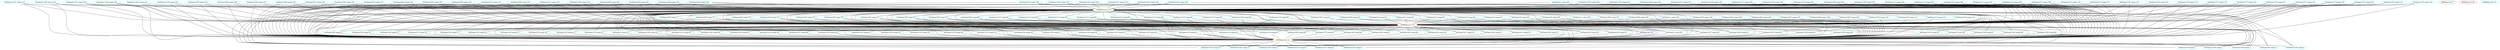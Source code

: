 graph {
"VarName('t8',temp)"[color=cyan,label="VarName('t8',temp).0"]
"VarName('t129',temp)"[color=cyan,label="VarName('t129',temp).1"]
"VarName('t128',temp)"[color=cyan,label="VarName('t128',temp).2"]
"VarName('t9',temp)"[color=cyan,label="VarName('t9',temp).3"]
"VarName('t125',temp)"[color=cyan,label="VarName('t125',temp).4"]
"VarName('t124',temp)"[color=cyan,label="VarName('t124',temp).5"]
"VarName('t127',temp)"[color=cyan,label="VarName('t127',temp).6"]
"ASMReg('edi')"[color=forestgreen,label="ASMReg('edi').7"]
"VarName('t121',temp)"[color=cyan,label="VarName('t121',temp).8"]
"VarName('t120',temp)"[color=cyan,label="VarName('t120',temp).9"]
"VarName('t123',temp)"[color=cyan,label="VarName('t123',temp).10"]
"VarName('t122',temp)"[color=cyan,label="VarName('t122',temp).11"]
"ASMReg('edx')"[color=yellow,label="ASMReg('edx').12"]
"VarName('t58',temp)"[color=cyan,label="VarName('t58',temp).13"]
"VarName('t59',temp)"[color=cyan,label="VarName('t59',temp).14"]
"VarName('t56',temp)"[color=cyan,label="VarName('t56',temp).15"]
"VarName('t57',temp)"[color=cyan,label="VarName('t57',temp).16"]
"VarName('t54',temp)"[color=cyan,label="VarName('t54',temp).17"]
"VarName('t55',temp)"[color=cyan,label="VarName('t55',temp).18"]
"VarName('t52',temp)"[color=cyan,label="VarName('t52',temp).19"]
"VarName('t53',temp)"[color=cyan,label="VarName('t53',temp).20"]
"VarName('t50',temp)"[color=cyan,label="VarName('t50',temp).21"]
"VarName('t51',temp)"[color=cyan,label="VarName('t51',temp).22"]
"VarName('a',user)"[color=cyan,label="VarName('a',user).23"]
"VarName('t126',temp)"[color=cyan,label="VarName('t126',temp).24"]
"VarName('t101',temp)"[color=cyan,label="VarName('t101',temp).25"]
"VarName('t138',temp)"[color=cyan,label="VarName('t138',temp).26"]
"VarName('t139',temp)"[color=cyan,label="VarName('t139',temp).27"]
"VarName('t136',temp)"[color=cyan,label="VarName('t136',temp).28"]
"VarName('t137',temp)"[color=cyan,label="VarName('t137',temp).29"]
"VarName('t134',temp)"[color=cyan,label="VarName('t134',temp).30"]
"VarName('t135',temp)"[color=cyan,label="VarName('t135',temp).31"]
"VarName('t132',temp)"[color=cyan,label="VarName('t132',temp).32"]
"VarName('t133',temp)"[color=cyan,label="VarName('t133',temp).33"]
"VarName('t130',temp)"[color=cyan,label="VarName('t130',temp).34"]
"VarName('t131',temp)"[color=cyan,label="VarName('t131',temp).35"]
"VarName('t38',temp)"[color=cyan,label="VarName('t38',temp).36"]
"VarName('t39',temp)"[color=cyan,label="VarName('t39',temp).37"]
"VarName('t30',temp)"[color=cyan,label="VarName('t30',temp).38"]
"VarName('t31',temp)"[color=cyan,label="VarName('t31',temp).39"]
"VarName('t32',temp)"[color=cyan,label="VarName('t32',temp).40"]
"VarName('t33',temp)"[color=cyan,label="VarName('t33',temp).41"]
"VarName('t34',temp)"[color=cyan,label="VarName('t34',temp).42"]
"VarName('t35',temp)"[color=cyan,label="VarName('t35',temp).43"]
"VarName('t36',temp)"[color=cyan,label="VarName('t36',temp).44"]
"VarName('t37',temp)"[color=cyan,label="VarName('t37',temp).45"]
"VarName('t49',temp)"[color=cyan,label="VarName('t49',temp).46"]
"VarName('t48',temp)"[color=cyan,label="VarName('t48',temp).47"]
"VarName('t45',temp)"[color=cyan,label="VarName('t45',temp).48"]
"VarName('t44',temp)"[color=cyan,label="VarName('t44',temp).49"]
"VarName('t47',temp)"[color=cyan,label="VarName('t47',temp).50"]
"VarName('t46',temp)"[color=cyan,label="VarName('t46',temp).51"]
"VarName('t41',temp)"[color=cyan,label="VarName('t41',temp).52"]
"VarName('t40',temp)"[color=cyan,label="VarName('t40',temp).53"]
"VarName('t43',temp)"[color=cyan,label="VarName('t43',temp).54"]
"VarName('t42',temp)"[color=cyan,label="VarName('t42',temp).55"]
"ASMReg('esi')"[color=brown,label="ASMReg('esi').56"]
"ASMReg('ebx')"[color=cyan,label="ASMReg('ebx').57"]
"ASMReg('esp')"[color=blue,label="ASMReg('esp').58"]
"VarName('z',user)"[color=cyan,label="VarName('z',user).59"]
"VarName('t107',temp)"[color=cyan,label="VarName('t107',temp).60"]
"VarName('t106',temp)"[color=cyan,label="VarName('t106',temp).61"]
"VarName('t105',temp)"[color=cyan,label="VarName('t105',temp).62"]
"VarName('t104',temp)"[color=cyan,label="VarName('t104',temp).63"]
"VarName('t103',temp)"[color=cyan,label="VarName('t103',temp).64"]
"VarName('t102',temp)"[color=cyan,label="VarName('t102',temp).65"]
"VarName('b',user)"[color=cyan,label="VarName('b',user).66"]
"VarName('t100',temp)"[color=cyan,label="VarName('t100',temp).67"]
"VarName('t109',temp)"[color=cyan,label="VarName('t109',temp).68"]
"VarName('t108',temp)"[color=cyan,label="VarName('t108',temp).69"]
"ASMReg('ecx')"[color=orange,label="ASMReg('ecx').70"]
"VarName('t69',temp)"[color=cyan,label="VarName('t69',temp).71"]
"VarName('t68',temp)"[color=cyan,label="VarName('t68',temp).72"]
"VarName('t63',temp)"[color=cyan,label="VarName('t63',temp).73"]
"VarName('t62',temp)"[color=cyan,label="VarName('t62',temp).74"]
"VarName('t61',temp)"[color=cyan,label="VarName('t61',temp).75"]
"VarName('t60',temp)"[color=cyan,label="VarName('t60',temp).76"]
"VarName('t67',temp)"[color=cyan,label="VarName('t67',temp).77"]
"VarName('t66',temp)"[color=cyan,label="VarName('t66',temp).78"]
"VarName('t65',temp)"[color=cyan,label="VarName('t65',temp).79"]
"VarName('t64',temp)"[color=cyan,label="VarName('t64',temp).80"]
"VarName('t110',temp)"[color=cyan,label="VarName('t110',temp).81"]
"VarName('t111',temp)"[color=cyan,label="VarName('t111',temp).82"]
"VarName('t112',temp)"[color=cyan,label="VarName('t112',temp).83"]
"VarName('t113',temp)"[color=cyan,label="VarName('t113',temp).84"]
"VarName('t114',temp)"[color=cyan,label="VarName('t114',temp).85"]
"VarName('t115',temp)"[color=cyan,label="VarName('t115',temp).86"]
"VarName('t116',temp)"[color=cyan,label="VarName('t116',temp).87"]
"VarName('t117',temp)"[color=cyan,label="VarName('t117',temp).88"]
"VarName('t118',temp)"[color=cyan,label="VarName('t118',temp).89"]
"VarName('t119',temp)"[color=cyan,label="VarName('t119',temp).90"]
"VarName('t161',temp)"[color=cyan,label="VarName('t161',temp).91"]
"VarName('t160',temp)"[color=cyan,label="VarName('t160',temp).92"]
"VarName('t0',temp)"[color=cyan,label="VarName('t0',temp).93"]
"VarName('t1',temp)"[color=cyan,label="VarName('t1',temp).94"]
"VarName('t2',temp)"[color=cyan,label="VarName('t2',temp).95"]
"VarName('t3',temp)"[color=cyan,label="VarName('t3',temp).96"]
"VarName('t4',temp)"[color=cyan,label="VarName('t4',temp).97"]
"VarName('t5',temp)"[color=cyan,label="VarName('t5',temp).98"]
"VarName('t6',temp)"[color=cyan,label="VarName('t6',temp).99"]
"VarName('y',user)"[color=cyan,label="VarName('y',user).100"]
"VarName('t98',temp)"[color=cyan,label="VarName('t98',temp).101"]
"VarName('t99',temp)"[color=cyan,label="VarName('t99',temp).102"]
"VarName('c',user)"[color=cyan,label="VarName('c',user).103"]
"VarName('t92',temp)"[color=cyan,label="VarName('t92',temp).104"]
"VarName('t93',temp)"[color=cyan,label="VarName('t93',temp).105"]
"VarName('t90',temp)"[color=cyan,label="VarName('t90',temp).106"]
"VarName('t91',temp)"[color=cyan,label="VarName('t91',temp).107"]
"VarName('t96',temp)"[color=cyan,label="VarName('t96',temp).108"]
"VarName('t97',temp)"[color=cyan,label="VarName('t97',temp).109"]
"VarName('t94',temp)"[color=cyan,label="VarName('t94',temp).110"]
"VarName('t95',temp)"[color=cyan,label="VarName('t95',temp).111"]
"VarName('t7',temp)"[color=cyan,label="VarName('t7',temp).112"]
"VarName('t74',temp)"[color=cyan,label="VarName('t74',temp).113"]
"ASMReg('eax')"[color=green,label="ASMReg('eax').114"]
"VarName('t76',temp)"[color=cyan,label="VarName('t76',temp).115"]
"VarName('t77',temp)"[color=cyan,label="VarName('t77',temp).116"]
"VarName('t70',temp)"[color=cyan,label="VarName('t70',temp).117"]
"VarName('t71',temp)"[color=cyan,label="VarName('t71',temp).118"]
"VarName('t72',temp)"[color=cyan,label="VarName('t72',temp).119"]
"VarName('t73',temp)"[color=cyan,label="VarName('t73',temp).120"]
"VarName('t78',temp)"[color=cyan,label="VarName('t78',temp).121"]
"VarName('t79',temp)"[color=cyan,label="VarName('t79',temp).122"]
"VarName('t89',temp)"[color=cyan,label="VarName('t89',temp).123"]
"VarName('t88',temp)"[color=cyan,label="VarName('t88',temp).124"]
"VarName('t81',temp)"[color=cyan,label="VarName('t81',temp).125"]
"VarName('t80',temp)"[color=cyan,label="VarName('t80',temp).126"]
"VarName('t83',temp)"[color=cyan,label="VarName('t83',temp).127"]
"VarName('t82',temp)"[color=cyan,label="VarName('t82',temp).128"]
"VarName('t85',temp)"[color=cyan,label="VarName('t85',temp).129"]
"VarName('t84',temp)"[color=cyan,label="VarName('t84',temp).130"]
"VarName('t87',temp)"[color=cyan,label="VarName('t87',temp).131"]
"VarName('t86',temp)"[color=cyan,label="VarName('t86',temp).132"]
"VarName('t149',temp)"[color=cyan,label="VarName('t149',temp).133"]
"VarName('t148',temp)"[color=cyan,label="VarName('t148',temp).134"]
"VarName('t143',temp)"[color=cyan,label="VarName('t143',temp).135"]
"VarName('t142',temp)"[color=cyan,label="VarName('t142',temp).136"]
"VarName('t141',temp)"[color=cyan,label="VarName('t141',temp).137"]
"VarName('t140',temp)"[color=cyan,label="VarName('t140',temp).138"]
"VarName('t147',temp)"[color=cyan,label="VarName('t147',temp).139"]
"VarName('t146',temp)"[color=cyan,label="VarName('t146',temp).140"]
"VarName('t145',temp)"[color=cyan,label="VarName('t145',temp).141"]
"VarName('t144',temp)"[color=cyan,label="VarName('t144',temp).142"]
"VarName('t29',temp)"[color=cyan,label="VarName('t29',temp).143"]
"VarName('t28',temp)"[color=cyan,label="VarName('t28',temp).144"]
"VarName('t27',temp)"[color=cyan,label="VarName('t27',temp).145"]
"VarName('t26',temp)"[color=cyan,label="VarName('t26',temp).146"]
"VarName('t25',temp)"[color=cyan,label="VarName('t25',temp).147"]
"VarName('t24',temp)"[color=cyan,label="VarName('t24',temp).148"]
"VarName('t23',temp)"[color=cyan,label="VarName('t23',temp).149"]
"VarName('t22',temp)"[color=cyan,label="VarName('t22',temp).150"]
"VarName('t21',temp)"[color=cyan,label="VarName('t21',temp).151"]
"VarName('t20',temp)"[color=cyan,label="VarName('t20',temp).152"]
"VarName('x',user)"[color=cyan,label="VarName('x',user).153"]
"VarName('t154',temp)"[color=cyan,label="VarName('t154',temp).154"]
"VarName('t155',temp)"[color=cyan,label="VarName('t155',temp).155"]
"VarName('t156',temp)"[color=cyan,label="VarName('t156',temp).156"]
"VarName('t157',temp)"[color=cyan,label="VarName('t157',temp).157"]
"VarName('t150',temp)"[color=cyan,label="VarName('t150',temp).158"]
"VarName('t151',temp)"[color=cyan,label="VarName('t151',temp).159"]
"VarName('t152',temp)"[color=cyan,label="VarName('t152',temp).160"]
"VarName('t153',temp)"[color=cyan,label="VarName('t153',temp).161"]
"VarName('t158',temp)"[color=cyan,label="VarName('t158',temp).162"]
"VarName('t159',temp)"[color=cyan,label="VarName('t159',temp).163"]
"VarName('t12',temp)"[color=cyan,label="VarName('t12',temp).164"]
"VarName('t13',temp)"[color=cyan,label="VarName('t13',temp).165"]
"VarName('t10',temp)"[color=cyan,label="VarName('t10',temp).166"]
"VarName('t11',temp)"[color=cyan,label="VarName('t11',temp).167"]
"VarName('t16',temp)"[color=cyan,label="VarName('t16',temp).168"]
"VarName('t17',temp)"[color=cyan,label="VarName('t17',temp).169"]
"VarName('t14',temp)"[color=cyan,label="VarName('t14',temp).170"]
"VarName('t15',temp)"[color=cyan,label="VarName('t15',temp).171"]
"VarName('t18',temp)"[color=cyan,label="VarName('t18',temp).172"]
"VarName('t19',temp)"[color=cyan,label="VarName('t19',temp).173"]
"VarName('t75',temp)"[color=cyan,label="VarName('t75',temp).174"]

"VarName('t151',temp)" -- "ASMReg('ecx')"
"ASMReg('eax')" -- "VarName('t67',temp)"
"VarName('t89',temp)" -- "ASMReg('ecx')"
"VarName('t18',temp)" -- "ASMReg('edx')"
"VarName('t27',temp)" -- "ASMReg('edx')"
"ASMReg('ecx')" -- "VarName('t133',temp)"
"VarName('t74',temp)" -- "ASMReg('edx')"
"VarName('t106',temp)" -- "ASMReg('edx')"
"ASMReg('eax')" -- "VarName('t38',temp)"
"ASMReg('eax')" -- "VarName('t65',temp)"
"ASMReg('ecx')" -- "VarName('t108',temp)"
"VarName('t160',temp)" -- "ASMReg('ecx')"
"VarName('t26',temp)" -- "ASMReg('edx')"
"ASMReg('eax')" -- "VarName('t56',temp)"
"VarName('t148',temp)" -- "ASMReg('eax')"
"VarName('t80',temp)" -- "ASMReg('ecx')"
"ASMReg('eax')" -- "VarName('t47',temp)"
"VarName('t132',temp)" -- "ASMReg('edx')"
"ASMReg('eax')" -- "VarName('t111',temp)"
"VarName('t157',temp)" -- "ASMReg('ecx')"
"VarName('t46',temp)" -- "ASMReg('edx')"
"VarName('t50',temp)" -- "ASMReg('edx')"
"VarName('t87',temp)" -- "ASMReg('ecx')"
"ASMReg('eax')" -- "VarName('t121',temp)"
"VarName('t54',temp)" -- "ASMReg('edx')"
"VarName('t13',temp)" -- "ASMReg('edx')"
"VarName('t96',temp)" -- "ASMReg('edx')"
"VarName('t155',temp)" -- "ASMReg('ecx')"
"ASMReg('eax')" -- "VarName('t130',temp)"
"ASMReg('edx')" -- "VarName('t121',temp)"
"VarName('t99',temp)" -- "ASMReg('ecx')"
"ASMReg('ecx')" -- "VarName('t35',temp)"
"VarName('t65',temp)" -- "ASMReg('ecx')"
"VarName('t28',temp)" -- "ASMReg('ecx')"
"VarName('t141',temp)" -- "ASMReg('eax')"
"VarName('t24',temp)" -- "ASMReg('ecx')"
"ASMReg('ecx')" -- "VarName('t43',temp)"
"ASMReg('eax')" -- "VarName('t45',temp)"
"VarName('t76',temp)" -- "ASMReg('eax')"
"ASMReg('ecx')" -- "VarName('t122',temp)"
"VarName('t10',temp)" -- "ASMReg('ecx')"
"VarName('t4',temp)" -- "ASMReg('ecx')"
"VarName('t14',temp)" -- "ASMReg('eax')"
"VarName('t63',temp)" -- "ASMReg('ecx')"
"VarName('t14',temp)" -- "ASMReg('ecx')"
"VarName('t111',temp)" -- "ASMReg('edx')"
"VarName('t34',temp)" -- "ASMReg('edx')"
"ASMReg('ecx')" -- "VarName('t134',temp)"
"VarName('t55',temp)" -- "ASMReg('edx')"
"ASMReg('eax')" -- "VarName('t99',temp)"
"ASMReg('ecx')" -- "VarName('t139',temp)"
"VarName('t74',temp)" -- "ASMReg('ecx')"
"VarName('t71',temp)" -- "ASMReg('eax')"
"VarName('t17',temp)" -- "ASMReg('ecx')"
"VarName('t22',temp)" -- "ASMReg('ecx')"
"ASMReg('eax')" -- "VarName('t36',temp)"
"VarName('t118',temp)" -- "ASMReg('edx')"
"ASMReg('ecx')" -- "VarName('t106',temp)"
"VarName('t43',temp)" -- "ASMReg('edx')"
"VarName('t81',temp)" -- "ASMReg('ecx')"
"VarName('t13',temp)" -- "ASMReg('ecx')"
"VarName('t47',temp)" -- "ASMReg('edx')"
"VarName('t85',temp)" -- "ASMReg('edx')"
"ASMReg('ecx')" -- "VarName('a',user)"
"VarName('t56',temp)" -- "ASMReg('edx')"
"VarName('t142',temp)" -- "ASMReg('edx')"
"ASMReg('eax')" -- "VarName('t128',temp)"
"VarName('t21',temp)" -- "ASMReg('edx')"
"VarName('t82',temp)" -- "ASMReg('eax')"
"ASMReg('esp')" -- "ASMReg('edx')"
"ASMReg('eax')" -- "VarName('t139',temp)"
"ASMReg('eax')" -- "VarName('t127',temp)"
"ASMReg('ecx')" -- "VarName('z',user)"
"VarName('t142',temp)" -- "ASMReg('ecx')"
"ASMReg('eax')" -- "VarName('t0',temp)"
"ASMReg('ecx')" -- "VarName('t32',temp)"
"ASMReg('eax')" -- "VarName('t102',temp)"
"VarName('t158',temp)" -- "ASMReg('ecx')"
"VarName('t28',temp)" -- "ASMReg('edx')"
"ASMReg('eax')" -- "VarName('t117',temp)"
"VarName('t147',temp)" -- "ASMReg('eax')"
"ASMReg('eax')" -- "VarName('t5',temp)"
"VarName('t138',temp)" -- "ASMReg('edx')"
"ASMReg('ecx')" -- "VarName('t36',temp)"
"VarName('t149',temp)" -- "ASMReg('eax')"
"VarName('t18',temp)" -- "ASMReg('ecx')"
"VarName('t109',temp)" -- "ASMReg('edx')"
"VarName('t153',temp)" -- "ASMReg('edx')"
"VarName('t81',temp)" -- "ASMReg('eax')"
"ASMReg('ecx')" -- "VarName('t123',temp)"
"VarName('t98',temp)" -- "ASMReg('edx')"
"ASMReg('ecx')" -- "VarName('t132',temp)"
"VarName('t15',temp)" -- "ASMReg('eax')"
"ASMReg('eax')" -- "VarName('t93',temp)"
"VarName('t100',temp)" -- "ASMReg('edx')"
"VarName('t67',temp)" -- "ASMReg('edx')"
"VarName('t75',temp)" -- "ASMReg('edx')"
"ASMReg('eax')" -- "VarName('t66',temp)"
"ASMReg('ecx')" -- "VarName('t109',temp)"
"VarName('t45',temp)" -- "ASMReg('edx')"
"ASMReg('eax')" -- "VarName('t49',temp)"
"ASMReg('eax')" -- "VarName('t51',temp)"
"ASMReg('eax')" -- "VarName('t44',temp)"
"ASMReg('eax')" -- "VarName('t48',temp)"
"VarName('t133',temp)" -- "ASMReg('edx')"
"VarName('t144',temp)" -- "ASMReg('ecx')"
"VarName('t90',temp)" -- "ASMReg('ecx')"
"VarName('t146',temp)" -- "ASMReg('eax')"
"VarName('t126',temp)" -- "ASMReg('edx')"
"ASMReg('eax')" -- "VarName('t113',temp)"
"VarName('t15',temp)" -- "ASMReg('edx')"
"VarName('t82',temp)" -- "ASMReg('ecx')"
"ASMReg('eax')" -- "VarName('t133',temp)"
"ASMReg('edx')" -- "VarName('t120',temp)"
"VarName('t97',temp)" -- "ASMReg('edx')"
"VarName('t26',temp)" -- "ASMReg('eax')"
"ASMReg('ecx')" -- "VarName('t34',temp)"
"ASMReg('ecx')" -- "VarName('t55',temp)"
"ASMReg('eax')" -- "VarName('t104',temp)"
"ASMReg('ecx')" -- "VarName('t44',temp)"
"VarName('t70',temp)" -- "ASMReg('ecx')"
"VarName('t4',temp)" -- "ASMReg('edx')"
"ASMReg('eax')" -- "VarName('t3',temp)"
"VarName('t152',temp)" -- "ASMReg('ecx')"
"VarName('t147',temp)" -- "ASMReg('ecx')"
"VarName('t88',temp)" -- "ASMReg('ecx')"
"VarName('t64',temp)" -- "ASMReg('edx')"
"VarName('t117',temp)" -- "ASMReg('edx')"
"VarName('t35',temp)" -- "ASMReg('edx')"
"VarName('t92',temp)" -- "ASMReg('ecx')"
"ASMReg('eax')" -- "VarName('t98',temp)"
"ASMReg('ecx')" -- "VarName('t138',temp)"
"VarName('t59',temp)" -- "ASMReg('edx')"
"VarName('t113',temp)" -- "ASMReg('ecx')"
"ASMReg('eax')" -- "VarName('t35',temp)"
"ASMReg('eax')" -- "VarName('t60',temp)"
"ASMReg('ecx')" -- "VarName('t107',temp)"
"VarName('t23',temp)" -- "ASMReg('ecx')"
"VarName('t20',temp)" -- "ASMReg('eax')"
"VarName('t119',temp)" -- "ASMReg('edx')"
"VarName('t135',temp)" -- "ASMReg('edx')"
"VarName('t38',temp)" -- "ASMReg('edx')"
"VarName('t157',temp)" -- "ASMReg('eax')"
"VarName('t84',temp)" -- "ASMReg('edx')"
"VarName('t86',temp)" -- "ASMReg('ecx')"
"ASMReg('eax')" -- "VarName('t129',temp)"
"VarName('t73',temp)" -- "ASMReg('ecx')"
"VarName('t57',temp)" -- "ASMReg('edx')"
"VarName('t91',temp)" -- "ASMReg('edx')"
"ASMReg('eax')" -- "VarName('t138',temp)"
"ASMReg('eax')" -- "VarName('t124',temp)"
"VarName('b',user)" -- "ASMReg('edx')"
"VarName('t64',temp)" -- "ASMReg('ecx')"
"ASMReg('eax')" -- "VarName('t103',temp)"
"VarName('t150',temp)" -- "ASMReg('edx')"
"ASMReg('ecx')" -- "VarName('t53',temp)"
"ASMReg('eax')" -- "VarName('t116',temp)"
"VarName('t89',temp)" -- "ASMReg('edx')"
"ASMReg('eax')" -- "VarName('t4',temp)"
"VarName('t5',temp)" -- "ASMReg('ecx')"
"VarName('t62',temp)" -- "ASMReg('edx')"
"VarName('t33',temp)" -- "ASMReg('edx')"
"VarName('t97',temp)" -- "ASMReg('ecx')"
"VarName('c',user)" -- "ASMReg('edx')"
"ASMReg('ecx')" -- "VarName('t124',temp)"
"VarName('t151',temp)" -- "ASMReg('eax')"
"VarName('t11',temp)" -- "ASMReg('eax')"
"ASMReg('ecx')" -- "VarName('t131',temp)"
"VarName('t75',temp)" -- "ASMReg('ecx')"
"ASMReg('eax')" -- "VarName('t92',temp)"
"VarName('t130',temp)" -- "ASMReg('edx')"
"VarName('t73',temp)" -- "ASMReg('edx')"
"VarName('t134',temp)" -- "ASMReg('edx')"
"VarName('t112',temp)" -- "ASMReg('ecx')"
"ASMReg('eax')" -- "VarName('t33',temp)"
"ASMReg('eax')" -- "VarName('t50',temp)"
"VarName('t156',temp)" -- "ASMReg('eax')"
"ASMReg('ecx')" -- "VarName('t9',temp)"
"VarName('t44',temp)" -- "ASMReg('edx')"
"VarName('t16',temp)" -- "ASMReg('edx')"
"VarName('t82',temp)" -- "ASMReg('edx')"
"VarName('t6',temp)" -- "ASMReg('ecx')"
"VarName('t90',temp)" -- "ASMReg('edx')"
"VarName('t20',temp)" -- "ASMReg('ecx')"
"VarName('t63',temp)" -- "ASMReg('edx')"
"ASMReg('eax')" -- "VarName('t132',temp)"
"ASMReg('edx')" -- "VarName('t127',temp)"
"VarName('t17',temp)" -- "ASMReg('eax')"
"ASMReg('eax')" -- "VarName('t69',temp)"
"VarName('t159',temp)" -- "ASMReg('ecx')"
"ASMReg('ecx')" -- "VarName('t37',temp)"
"ASMReg('ecx')" -- "VarName('t54',temp)"
"ASMReg('eax')" -- "VarName('t105',temp)"
"VarName('t114',temp)" -- "ASMReg('edx')"
"ASMReg('ecx')" -- "VarName('t45',temp)"
"ASMReg('ecx')" -- "VarName('t59',temp)"
"VarName('t110',temp)" -- "ASMReg('ecx')"
"VarName('t32',temp)" -- "ASMReg('edx')"
"VarName('t149',temp)" -- "ASMReg('ecx')"
"VarName('t60',temp)" -- "ASMReg('ecx')"
"ASMReg('ecx')" -- "VarName('t48',temp)"
"VarName('t5',temp)" -- "ASMReg('edx')"
"VarName('t102',temp)" -- "ASMReg('edx')"
"VarName('t87',temp)" -- "ASMReg('eax')"
"VarName('t72',temp)" -- "ASMReg('eax')"
"ASMReg('ecx')" -- "VarName('t56',temp)"
"VarName('t86',temp)" -- "ASMReg('eax')"
"VarName('t136',temp)" -- "ASMReg('edx')"
"VarName('t154',temp)" -- "ASMReg('ecx')"
"ASMReg('eax')" -- "VarName('t34',temp)"
"ASMReg('eax')" -- "VarName('t59',temp)"
"ASMReg('eax')" -- "VarName('t61',temp)"
"ASMReg('ecx')" -- "VarName('t104',temp)"
"ASMReg('eax')" -- "VarName('t161',temp)"
"VarName('y',user)" -- "ASMReg('edx')"
"VarName('t92',temp)" -- "ASMReg('edx')"
"VarName('t25',temp)" -- "ASMReg('ecx')"
"VarName('t21',temp)" -- "ASMReg('eax')"
"VarName('t28',temp)" -- "ASMReg('eax')"
"VarName('t39',temp)" -- "ASMReg('edx')"
"VarName('t91',temp)" -- "ASMReg('ecx')"
"ASMReg('eax')" -- "VarName('t91',temp)"
"VarName('t51',temp)" -- "ASMReg('edx')"
"VarName('t89',temp)" -- "ASMReg('eax')"
"VarName('t12',temp)" -- "ASMReg('eax')"
"ASMReg('eax')" -- "VarName('t125',temp)"
"ASMReg('eax')" -- "VarName('t134',temp)"
"VarName('t70',temp)" -- "ASMReg('eax')"
"VarName('t30',temp)" -- "ASMReg('edx')"
"ASMReg('ecx')" -- "VarName('t39',temp)"
"ASMReg('ecx')" -- "VarName('t52',temp)"
"VarName('t49',temp)" -- "ASMReg('edx')"
"ASMReg('ecx')" -- "VarName('b',user)"
"VarName('t141',temp)" -- "ASMReg('edx')"
"VarName('t153',temp)" -- "ASMReg('ecx')"
"VarName('t88',temp)" -- "ASMReg('edx')"
"VarName('t148',temp)" -- "ASMReg('edx')"
"VarName('t27',temp)" -- "ASMReg('ecx')"
"VarName('t61',temp)" -- "ASMReg('ecx')"
"VarName('t70',temp)" -- "ASMReg('edx')"
"ASMReg('ecx')" -- "VarName('t125',temp)"
"VarName('t69',temp)" -- "ASMReg('ecx')"
"ASMReg('ecx')" -- "VarName('t130',temp)"
"VarName('t83',temp)" -- "ASMReg('edx')"
"VarName('t150',temp)" -- "ASMReg('eax')"
"VarName('t81',temp)" -- "ASMReg('edx')"
"ASMReg('eax')" -- "VarName('t95',temp)"
"ASMReg('eax')" -- "VarName('t68',temp)"
"ASMReg('eax')" -- "VarName('b',user)"
"ASMReg('eax')" -- "VarName('t32',temp)"
"ASMReg('eax')" -- "VarName('t53',temp)"
"ASMReg('ecx')" -- "VarName('t102',temp)"
"ASMReg('ecx')" -- "VarName('t8',temp)"
"ASMReg('eax')" -- "VarName('t8',temp)"
"VarName('t42',temp)" -- "ASMReg('edx')"
"ASMReg('eax')" -- "VarName('t42',temp)"
"VarName('t141',temp)" -- "ASMReg('ecx')"
"VarName('t17',temp)" -- "ASMReg('edx')"
"VarName('t15',temp)" -- "ASMReg('ecx')"
"VarName('t20',temp)" -- "ASMReg('edx')"
"VarName('t6',temp)" -- "ASMReg('edx')"
"VarName('t2',temp)" -- "ASMReg('edx')"
"VarName('t157',temp)" -- "ASMReg('edx')"
"VarName('t16',temp)" -- "ASMReg('eax')"
"ASMReg('eax')" -- "VarName('t106',temp)"
"VarName('t149',temp)" -- "ASMReg('edx')"
"ASMReg('ecx')" -- "VarName('t46',temp)"
"ASMReg('ecx')" -- "VarName('t58',temp)"
"VarName('t94',temp)" -- "ASMReg('edx')"
"VarName('t115',temp)" -- "ASMReg('edx')"
"ASMReg('eax')" -- "VarName('t1',temp)"
"VarName('t139',temp)" -- "ASMReg('edx')"
"VarName('t73',temp)" -- "ASMReg('eax')"
"ASMReg('ecx')" -- "VarName('t49',temp)"
"VarName('t104',temp)" -- "ASMReg('edx')"
"VarName('t158',temp)" -- "ASMReg('eax')"
"VarName('t60',temp)" -- "ASMReg('edx')"
"VarName('t108',temp)" -- "ASMReg('edx')"
"VarName('t71',temp)" -- "ASMReg('ecx')"
"VarName('t76',temp)" -- "ASMReg('ecx')"
"VarName('t68',temp)" -- "ASMReg('edx')"
"ASMReg('eax')" -- "VarName('t122',temp)"
"VarName('t116',temp)" -- "ASMReg('ecx')"
"VarName('t118',temp)" -- "ASMReg('ecx')"
"VarName('t137',temp)" -- "ASMReg('edx')"
"VarName('t145',temp)" -- "ASMReg('eax')"
"VarName('t36',temp)" -- "ASMReg('edx')"
"ASMReg('eax')" -- "VarName('t58',temp)"
"ASMReg('eax')" -- "VarName('t62',temp)"
"ASMReg('ecx')" -- "VarName('t105',temp)"
"VarName('t11',temp)" -- "ASMReg('ecx')"
"VarName('t146',temp)" -- "ASMReg('edx')"
"VarName('t11',temp)" -- "ASMReg('edx')"
"ASMReg('eax')" -- "VarName('t55',temp)"
"ASMReg('eax')" -- "VarName('t6',temp)"
"ASMReg('eax')" -- "VarName('t160',temp)"
"VarName('t93',temp)" -- "ASMReg('edx')"
"VarName('t24',temp)" -- "ASMReg('eax')"
"VarName('y',user)" -- "ASMReg('ecx')"
"VarName('t0',temp)" -- "ASMReg('edx')"
"VarName('t156',temp)" -- "ASMReg('edx')"
"VarName('t84',temp)" -- "ASMReg('eax')"
"VarName('t85',temp)" -- "ASMReg('ecx')"
"VarName('t87',temp)" -- "ASMReg('edx')"
"VarName('a',user)" -- "ASMReg('edx')"
"ASMReg('eax')" -- "VarName('t137',temp)"
"VarName('t147',temp)" -- "ASMReg('edx')"
"VarName('t113',temp)" -- "ASMReg('edx')"
"ASMReg('ecx')" -- "VarName('t38',temp)"
"ASMReg('ecx')" -- "VarName('t51',temp)"
"ASMReg('eax')" -- "VarName('t114',temp)"
"ASMReg('eax')" -- "VarName('t108',temp)"
"VarName('t31',temp)" -- "ASMReg('edx')"
"VarName('t148',temp)" -- "ASMReg('ecx')"
"ASMReg('ecx')" -- "VarName('t40',temp)"
"VarName('t48',temp)" -- "ASMReg('edx')"
"ASMReg('eax')" -- "VarName('t119',temp)"
"VarName('t114',temp)" -- "ASMReg('ecx')"
"VarName('t69',temp)" -- "ASMReg('edx')"
"ASMReg('ecx')" -- "VarName('t126',temp)"
"VarName('t71',temp)" -- "ASMReg('edx')"
"ASMReg('ecx')" -- "VarName('t137',temp)"
"ASMReg('ecx')" -- "VarName('t129',temp)"
"ASMReg('eax')" -- "VarName('t94',temp)"
"VarName('t155',temp)" -- "ASMReg('eax')"
"VarName('t80',temp)" -- "ASMReg('edx')"
"ASMReg('eax')" -- "VarName('t31',temp)"
"ASMReg('eax')" -- "VarName('t52',temp)"
"ASMReg('ecx')" -- "VarName('t103',temp)"
"VarName('t23',temp)" -- "ASMReg('edx')"
"VarName('t111',temp)" -- "ASMReg('ecx')"
"ASMReg('eax')" -- "VarName('t43',temp)"
"ASMReg('eax')" -- "VarName('t74',temp)"
"VarName('t144',temp)" -- "ASMReg('eax')"
"VarName('t96',temp)" -- "ASMReg('ecx')"
"VarName('t154',temp)" -- "ASMReg('edx')"
"VarName('t158',temp)" -- "ASMReg('edx')"
"VarName('t0',temp)" -- "ASMReg('ecx')"
"VarName('t88',temp)" -- "ASMReg('eax')"
"ASMReg('edx')" -- "VarName('t125',temp)"
"VarName('t144',temp)" -- "ASMReg('edx')"
"VarName('t18',temp)" -- "ASMReg('eax')"
"ASMReg('ecx')" -- "VarName('t31',temp)"
"ASMReg('eax')" -- "ASMReg('edx')"
"VarName('t94',temp)" -- "ASMReg('ecx')"
"ASMReg('eax')" -- "VarName('t107',temp)"
"ASMReg('ecx')" -- "VarName('t47',temp)"
"VarName('t142',temp)" -- "ASMReg('eax')"
"ASMReg('eax')" -- "VarName('t112',temp)"
"VarName('t78',temp)" -- "ASMReg('ecx')"
"VarName('t77',temp)" -- "ASMReg('eax')"
"VarName('t143',temp)" -- "ASMReg('eax')"
"VarName('t26',temp)" -- "ASMReg('ecx')"
"VarName('t27',temp)" -- "ASMReg('eax')"
"ASMReg('edx')" -- "VarName('t8',temp)"
"VarName('t77',temp)" -- "ASMReg('edx')"
"VarName('t7',temp)" -- "ASMReg('ecx')"
"VarName('t68',temp)" -- "ASMReg('ecx')"
"VarName('t152',temp)" -- "ASMReg('eax')"
"ASMReg('ecx')" -- "VarName('t120',temp)"
"VarName('t10',temp)" -- "ASMReg('eax')"
"VarName('t83',temp)" -- "ASMReg('eax')"
"VarName('t23',temp)" -- "ASMReg('eax')"
"VarName('t76',temp)" -- "ASMReg('edx')"
"ASMReg('eax')" -- "VarName('z',user)"
"VarName('t131',temp)" -- "ASMReg('edx')"
"VarName('t19',temp)" -- "ASMReg('ecx')"
"ASMReg('eax')" -- "VarName('t63',temp)"
"VarName('t161',temp)" -- "ASMReg('edx')"
"VarName('t12',temp)" -- "ASMReg('ecx')"
"ASMReg('eax')" -- "VarName('t115',temp)"
"ASMReg('eax')" -- "VarName('t54',temp)"
"ASMReg('eax')" -- "ASMReg('esp')"
"VarName('t3',temp)" -- "ASMReg('edx')"
"ASMReg('eax')" -- "ASMReg('eax')"
"VarName('x',user)" -- "ASMReg('ecx')"
"VarName('t25',temp)" -- "ASMReg('eax')"
"VarName('t62',temp)" -- "ASMReg('ecx')"
"ASMReg('eax')" -- "VarName('t2',temp)"
"VarName('t151',temp)" -- "ASMReg('edx')"
"ASMReg('eax')" -- "VarName('t123',temp)"
"VarName('t1',temp)" -- "ASMReg('edx')"
"VarName('t2',temp)" -- "ASMReg('ecx')"
"ASMReg('eax')" -- "VarName('t136',temp)"
"ASMReg('edx')" -- "VarName('t123',temp)"
"VarName('t85',temp)" -- "ASMReg('eax')"
"ASMReg('ecx')" -- "ASMReg('esp')"
"VarName('t22',temp)" -- "ASMReg('eax')"
"VarName('t52',temp)" -- "ASMReg('edx')"
"ASMReg('ecx')" -- "VarName('t50',temp)"
"VarName('t29',temp)" -- "ASMReg('edx')"
"ASMReg('eax')" -- "VarName('t109',temp)"
"ASMReg('eax')" -- "VarName('t9',temp)"
"ASMReg('ecx')" -- "VarName('t41',temp)"
"ASMReg('eax')" -- "VarName('a',user)"
"ASMReg('eax')" -- "VarName('t118',temp)"
"VarName('t19',temp)" -- "ASMReg('eax')"
"VarName('t75',temp)" -- "ASMReg('eax')"
"VarName('t150',temp)" -- "ASMReg('ecx')"
"VarName('t152',temp)" -- "ASMReg('edx')"
"ASMReg('ecx')" -- "VarName('t127',temp)"
"VarName('t79',temp)" -- "ASMReg('eax')"
"ASMReg('ecx')" -- "VarName('t136',temp)"
"VarName('t117',temp)" -- "ASMReg('ecx')"
"VarName('t119',temp)" -- "ASMReg('ecx')"
"ASMReg('eax')" -- "VarName('t97',temp)"
"VarName('t101',temp)" -- "ASMReg('edx')"
"VarName('t143',temp)" -- "ASMReg('ecx')"
"VarName('t105',temp)" -- "ASMReg('edx')"
"VarName('t154',temp)" -- "ASMReg('eax')"
"ASMReg('eax')" -- "VarName('t30',temp)"
"ASMReg('ecx')" -- "VarName('t100',temp)"
"VarName('t161',temp)" -- "ASMReg('ecx')"
"ASMReg('eax')" -- "VarName('t40',temp)"
"VarName('t22',temp)" -- "ASMReg('edx')"
"ASMReg('eax')" -- "VarName('c',user)"
"VarName('t77',temp)" -- "ASMReg('ecx')"
"VarName('t155',temp)" -- "ASMReg('edx')"
"VarName('t41',temp)" -- "ASMReg('edx')"
"VarName('t16',temp)" -- "ASMReg('ecx')"
"VarName('t14',temp)" -- "ASMReg('edx')"
"VarName('t159',temp)" -- "ASMReg('edx')"
"ASMReg('edx')" -- "VarName('t124',temp)"
"VarName('t10',temp)" -- "ASMReg('edx')"
"VarName('t140',temp)" -- "ASMReg('edx')"
"VarName('t115',temp)" -- "ASMReg('ecx')"
"ASMReg('ecx')" -- "VarName('t30',temp)"
"ASMReg('edx')" -- "VarName('t129',temp)"
"ASMReg('eax')" -- "VarName('t100',temp)"
"VarName('t80',temp)" -- "ASMReg('eax')"
"VarName('t78',temp)" -- "ASMReg('edx')"
"VarName('t29',temp)" -- "ASMReg('ecx')"
"VarName('t95',temp)" -- "ASMReg('ecx')"
"ASMReg('eax')" -- "VarName('t7',temp)"
"VarName('t83',temp)" -- "ASMReg('ecx')"
"VarName('t78',temp)" -- "ASMReg('eax')"
"ASMReg('edx')" -- "VarName('t9',temp)"
"VarName('t159',temp)" -- "ASMReg('eax')"
"VarName('t3',temp)" -- "ASMReg('ecx')"
"VarName('t116',temp)" -- "ASMReg('edx')"
"VarName('t66',temp)" -- "ASMReg('edx')"
"VarName('t112',temp)" -- "ASMReg('edx')"
"ASMReg('ecx')" -- "VarName('t121',temp)"
"VarName('t107',temp)" -- "ASMReg('edx')"
"VarName('t153',temp)" -- "ASMReg('eax')"
"ASMReg('eax')" -- "VarName('t135',temp)"
"VarName('t58',temp)" -- "ASMReg('edx')"
"ASMReg('eax')" -- "VarName('t39',temp)"
"ASMReg('eax')" -- "VarName('t64',temp)"
"VarName('t24',temp)" -- "ASMReg('edx')"
"ASMReg('ecx')" -- "VarName('t128',temp)"
"ASMReg('eax')" -- "VarName('t57',temp)"
"VarName('t103',temp)" -- "ASMReg('edx')"
"VarName('t160',temp)" -- "ASMReg('edx')"
"VarName('x',user)" -- "ASMReg('edx')"
"VarName('t29',temp)" -- "ASMReg('eax')"
"ASMReg('eax')" -- "VarName('t46',temp)"
"VarName('t145',temp)" -- "ASMReg('edx')"
"VarName('x',user)" -- "ASMReg('eax')"
"VarName('t12',temp)" -- "ASMReg('edx')"
"VarName('t1',temp)" -- "ASMReg('ecx')"
"ASMReg('eax')" -- "VarName('t120',temp)"
"VarName('t7',temp)" -- "ASMReg('edx')"
"ASMReg('eax')" -- "VarName('t131',temp)"
"ASMReg('edx')" -- "VarName('t122',temp)"
"VarName('t66',temp)" -- "ASMReg('ecx')"
"ASMReg('ecx')" -- "VarName('t57',temp)"
"VarName('t72',temp)" -- "ASMReg('ecx')"
"VarName('t99',temp)" -- "ASMReg('edx')"
"VarName('t79',temp)" -- "ASMReg('ecx')"
"VarName('t53',temp)" -- "ASMReg('edx')"
"ASMReg('ecx')" -- "VarName('t42',temp)"
"VarName('t95',temp)" -- "ASMReg('edx')"
"VarName('t156',temp)" -- "ASMReg('ecx')"
"VarName('t67',temp)" -- "ASMReg('ecx')"
"VarName('z',user)" -- "ASMReg('edx')"
"VarName('t110',temp)" -- "ASMReg('edx')"
"ASMReg('eax')" -- "VarName('t90',temp)"
"VarName('t146',temp)" -- "ASMReg('ecx')"
"ASMReg('ecx')" -- "VarName('t135',temp)"
"VarName('t19',temp)" -- "ASMReg('edx')"
"VarName('t84',temp)" -- "ASMReg('ecx')"
"ASMReg('eax')" -- "VarName('t96',temp)"
"VarName('t25',temp)" -- "ASMReg('edx')"
"VarName('t72',temp)" -- "ASMReg('edx')"
"VarName('t37',temp)" -- "ASMReg('edx')"
"ASMReg('eax')" -- "VarName('t37',temp)"
"ASMReg('ecx')" -- "VarName('t101',temp)"
"VarName('t140',temp)" -- "ASMReg('eax')"
"ASMReg('eax')" -- "VarName('t41',temp)"
"ASMReg('eax')" -- "VarName('y',user)"
"ASMReg('eax')" -- "ASMReg('ecx')"
"VarName('t143',temp)" -- "ASMReg('edx')"
"VarName('t145',temp)" -- "ASMReg('ecx')"
"VarName('c',user)" -- "ASMReg('ecx')"
"VarName('t93',temp)" -- "ASMReg('ecx')"
"VarName('t140',temp)" -- "ASMReg('ecx')"
"ASMReg('eax')" -- "VarName('t126',temp)"
"VarName('t40',temp)" -- "ASMReg('edx')"
"VarName('t86',temp)" -- "ASMReg('edx')"
"VarName('t13',temp)" -- "ASMReg('eax')"
"ASMReg('ecx')" -- "VarName('t33',temp)"
"ASMReg('edx')" -- "VarName('t128',temp)"
"VarName('t65',temp)" -- "ASMReg('edx')"
"ASMReg('eax')" -- "VarName('t101',temp)"
"VarName('t98',temp)" -- "ASMReg('ecx')"
"VarName('t61',temp)" -- "ASMReg('edx')"
"VarName('t21',temp)" -- "ASMReg('ecx')"
"ASMReg('eax')" -- "VarName('t110',temp)"
"VarName('t79',temp)" -- "ASMReg('edx')"
}

